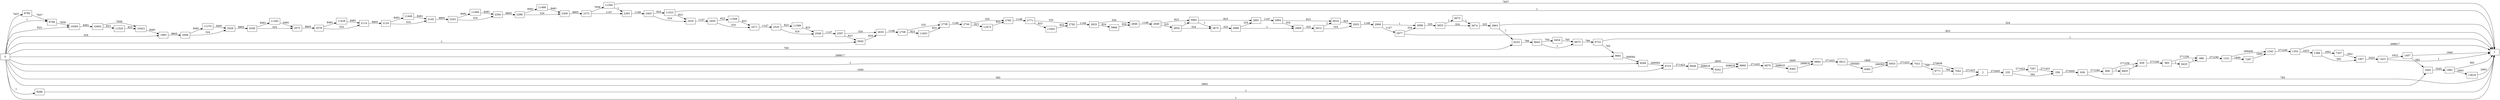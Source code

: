 digraph {
	graph [rankdir=LR]
	node [shape=rectangle]
	2 -> 235 [label=272005]
	235 -> 256 [label=582]
	235 -> 7267 [label=271423]
	256 -> 636 [label=272005]
	636 -> 1 [label=765]
	636 -> 808 [label=271240]
	808 -> 829 [label=271239]
	808 -> 9405 [label=1]
	829 -> 965 [label=271240]
	965 -> 986 [label=271239]
	965 -> 9425 [label=1]
	986 -> 1221 [label=271240]
	1221 -> 1242 [label=269400]
	1221 -> 7287 [label=1840]
	1242 -> 1352 [label=271240]
	1352 -> 1 [label=268817]
	1352 -> 1386 [label=2423]
	1386 -> 1407 [label=582]
	1386 -> 7307 [label=1841]
	1407 -> 1423 [label=2423]
	1423 -> 1 [label=1]
	1423 -> 1457 [label=2422]
	1457 -> 1 [label=1840]
	1457 -> 1844 [label=582]
	1844 -> 1982 [label=3245]
	1982 -> 1 [label=582]
	1982 -> 13618 [label=2663]
	1983 -> 2008 [label=8805]
	2008 -> 2029 [label=324]
	2008 -> 11370 [label=8481]
	2029 -> 2048 [label=8805]
	2048 -> 2072 [label=324]
	2048 -> 11393 [label=8481]
	2072 -> 2078 [label=8805]
	2078 -> 2114 [label=324]
	2078 -> 11428 [label=8481]
	2114 -> 2124 [label=8805]
	2124 -> 2145 [label=324]
	2124 -> 11448 [label=8481]
	2145 -> 2243 [label=8805]
	2243 -> 2264 [label=324]
	2243 -> 11468 [label=8481]
	2264 -> 2288 [label=8805]
	2288 -> 2309 [label=324]
	2288 -> 11488 [label=8481]
	2309 -> 2372 [label=8805]
	2372 -> 2393 [label=1147]
	2372 -> 11500 [label=7658]
	2393 -> 2405 [label=1148]
	2405 -> 2435 [label=324]
	2405 -> 11523 [label=824]
	2435 -> 2450 [label=1147]
	2450 -> 2471 [label=324]
	2450 -> 11569 [label=823]
	2471 -> 2525 [label=1147]
	2525 -> 2546 [label=324]
	2525 -> 11589 [label=823]
	2546 -> 2597 [label=1147]
	2597 -> 2635 [label=324]
	2597 -> 5945 [label=823]
	2635 -> 2708 [label=1148]
	2708 -> 2738 [label=325]
	2708 -> 11653 [label=823]
	2738 -> 2744 [label=1148]
	2744 -> 2765 [label=325]
	2744 -> 11673 [label=823]
	2765 -> 2771 [label=1148]
	2771 -> 2792 [label=325]
	2771 -> 11693 [label=823]
	2792 -> 2825 [label=1148]
	2825 -> 2846 [label=324]
	2825 -> 5966 [label=824]
	2846 -> 2849 [label=1148]
	2849 -> 2854 [label=325]
	2849 -> 5982 [label=823]
	2854 -> 2875 [label=324]
	2854 -> 5982 [label=1]
	2875 -> 2888 [label=325]
	2888 -> 2891 [label=324]
	2888 -> 2909 [label=1]
	2891 -> 2894 [label=1147]
	2894 -> 2909 [label=324]
	2894 -> 6024 [label=823]
	2909 -> 2912 [label=325]
	2912 -> 2933 [label=324]
	2912 -> 6024 [label=1]
	2933 -> 2969 [label=1148]
	2969 -> 2977 [label=1147]
	2969 -> 2996 [label=1]
	2977 -> 1 [label=823]
	2977 -> 2996 [label=324]
	2996 -> 3653 [label=325]
	3653 -> 3674 [label=324]
	3653 -> 6072 [label=1]
	3674 -> 3963 [label=325]
	3963 -> 1 [label=324]
	3963 -> 6233 [label=1]
	5945 -> 2635 [label=824]
	5966 -> 2846 [label=824]
	5982 -> 2875 [label=1]
	5982 -> 2891 [label=823]
	6024 -> 2933 [label=824]
	6072 -> 3674 [label=1]
	6233 -> 6645 [label=766]
	6645 -> 6675 [label=1]
	6645 -> 9454 [label=765]
	6675 -> 6722 [label=766]
	6722 -> 1 [label=1]
	6722 -> 9681 [label=765]
	6723 -> 6848 [label=271423]
	6848 -> 6869 [label=2605]
	6848 -> 9342 [label=268818]
	6869 -> 6870 [label=271423]
	6870 -> 6894 [label=2605]
	6870 -> 9365 [label=268818]
	6894 -> 6912 [label=271423]
	6912 -> 6933 [label=1840]
	6912 -> 9385 [label=269583]
	6933 -> 7021 [label=271423]
	7021 -> 7042 [label=270658]
	7021 -> 9771 [label=765]
	7042 -> 2 [label=271423]
	7267 -> 256 [label=271423]
	7287 -> 1242 [label=1840]
	7307 -> 1407 [label=1841]
	9288 -> 1 [label=1]
	9289 -> 6723 [label=269583]
	9342 -> 6869 [label=268818]
	9365 -> 6894 [label=268818]
	9385 -> 6933 [label=269583]
	9405 -> 829 [label=1]
	9425 -> 986 [label=1]
	9454 -> 6675 [label=765]
	9681 -> 9289 [label=269582]
	9771 -> 7042 [label=765]
	9795 -> 9796 [label=7657]
	9796 -> 10365 [label=7658]
	10365 -> 10402 [label=8481]
	10402 -> 10423 [label=7658]
	10402 -> 11520 [label=823]
	10423 -> 1983 [label=8481]
	11370 -> 2029 [label=8481]
	11393 -> 2072 [label=8481]
	11428 -> 2114 [label=8481]
	11448 -> 2145 [label=8481]
	11468 -> 2264 [label=8481]
	11488 -> 2309 [label=8481]
	11500 -> 1 [label=7657]
	11500 -> 2393 [label=1]
	11520 -> 10423 [label=823]
	11523 -> 1 [label=1]
	11523 -> 2435 [label=823]
	11569 -> 2471 [label=823]
	11589 -> 2546 [label=823]
	11653 -> 2738 [label=823]
	11673 -> 2765 [label=823]
	11693 -> 2792 [label=823]
	13618 -> 1 [label=2663]
	0 -> 2 [label=582]
	0 -> 1983 [label=324]
	0 -> 5945 [label=1]
	0 -> 6723 [label=1840]
	0 -> 9289 [label=1]
	0 -> 6233 [label=765]
	0 -> 10365 [label=823]
	0 -> 9796 [label=1]
	0 -> 9681 [label=268817]
	0 -> 1844 [label=2663]
	0 -> 1 [label=1]
	0 -> 9288 [label=1]
	0 -> 9795 [label=7657]
}
